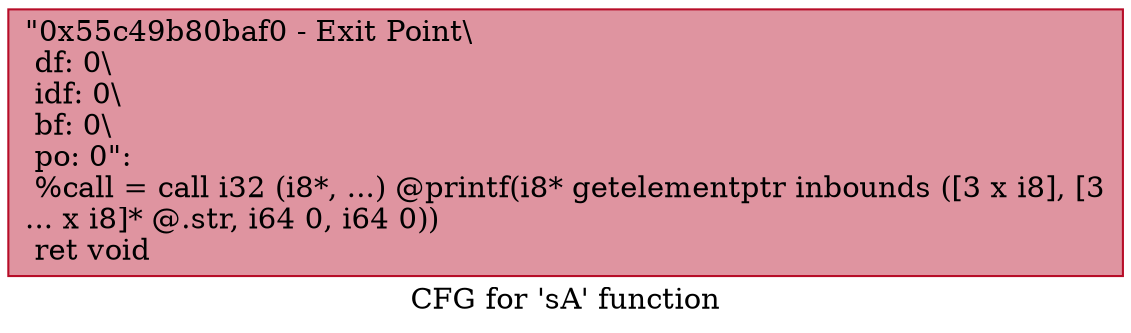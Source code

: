 digraph "CFG for 'sA' function" {
	label="CFG for 'sA' function";

	Node0x55c49b80baf0 [shape=record,color="#b70d28ff", style=filled, fillcolor="#b70d2870",label="{\"0x55c49b80baf0 - Exit Point\\\l df: 0\\\l idf: 0\\\l bf: 0\\\l po: 0\":\l  %call = call i32 (i8*, ...) @printf(i8* getelementptr inbounds ([3 x i8], [3\l... x i8]* @.str, i64 0, i64 0))\l  ret void\l}"];
}
